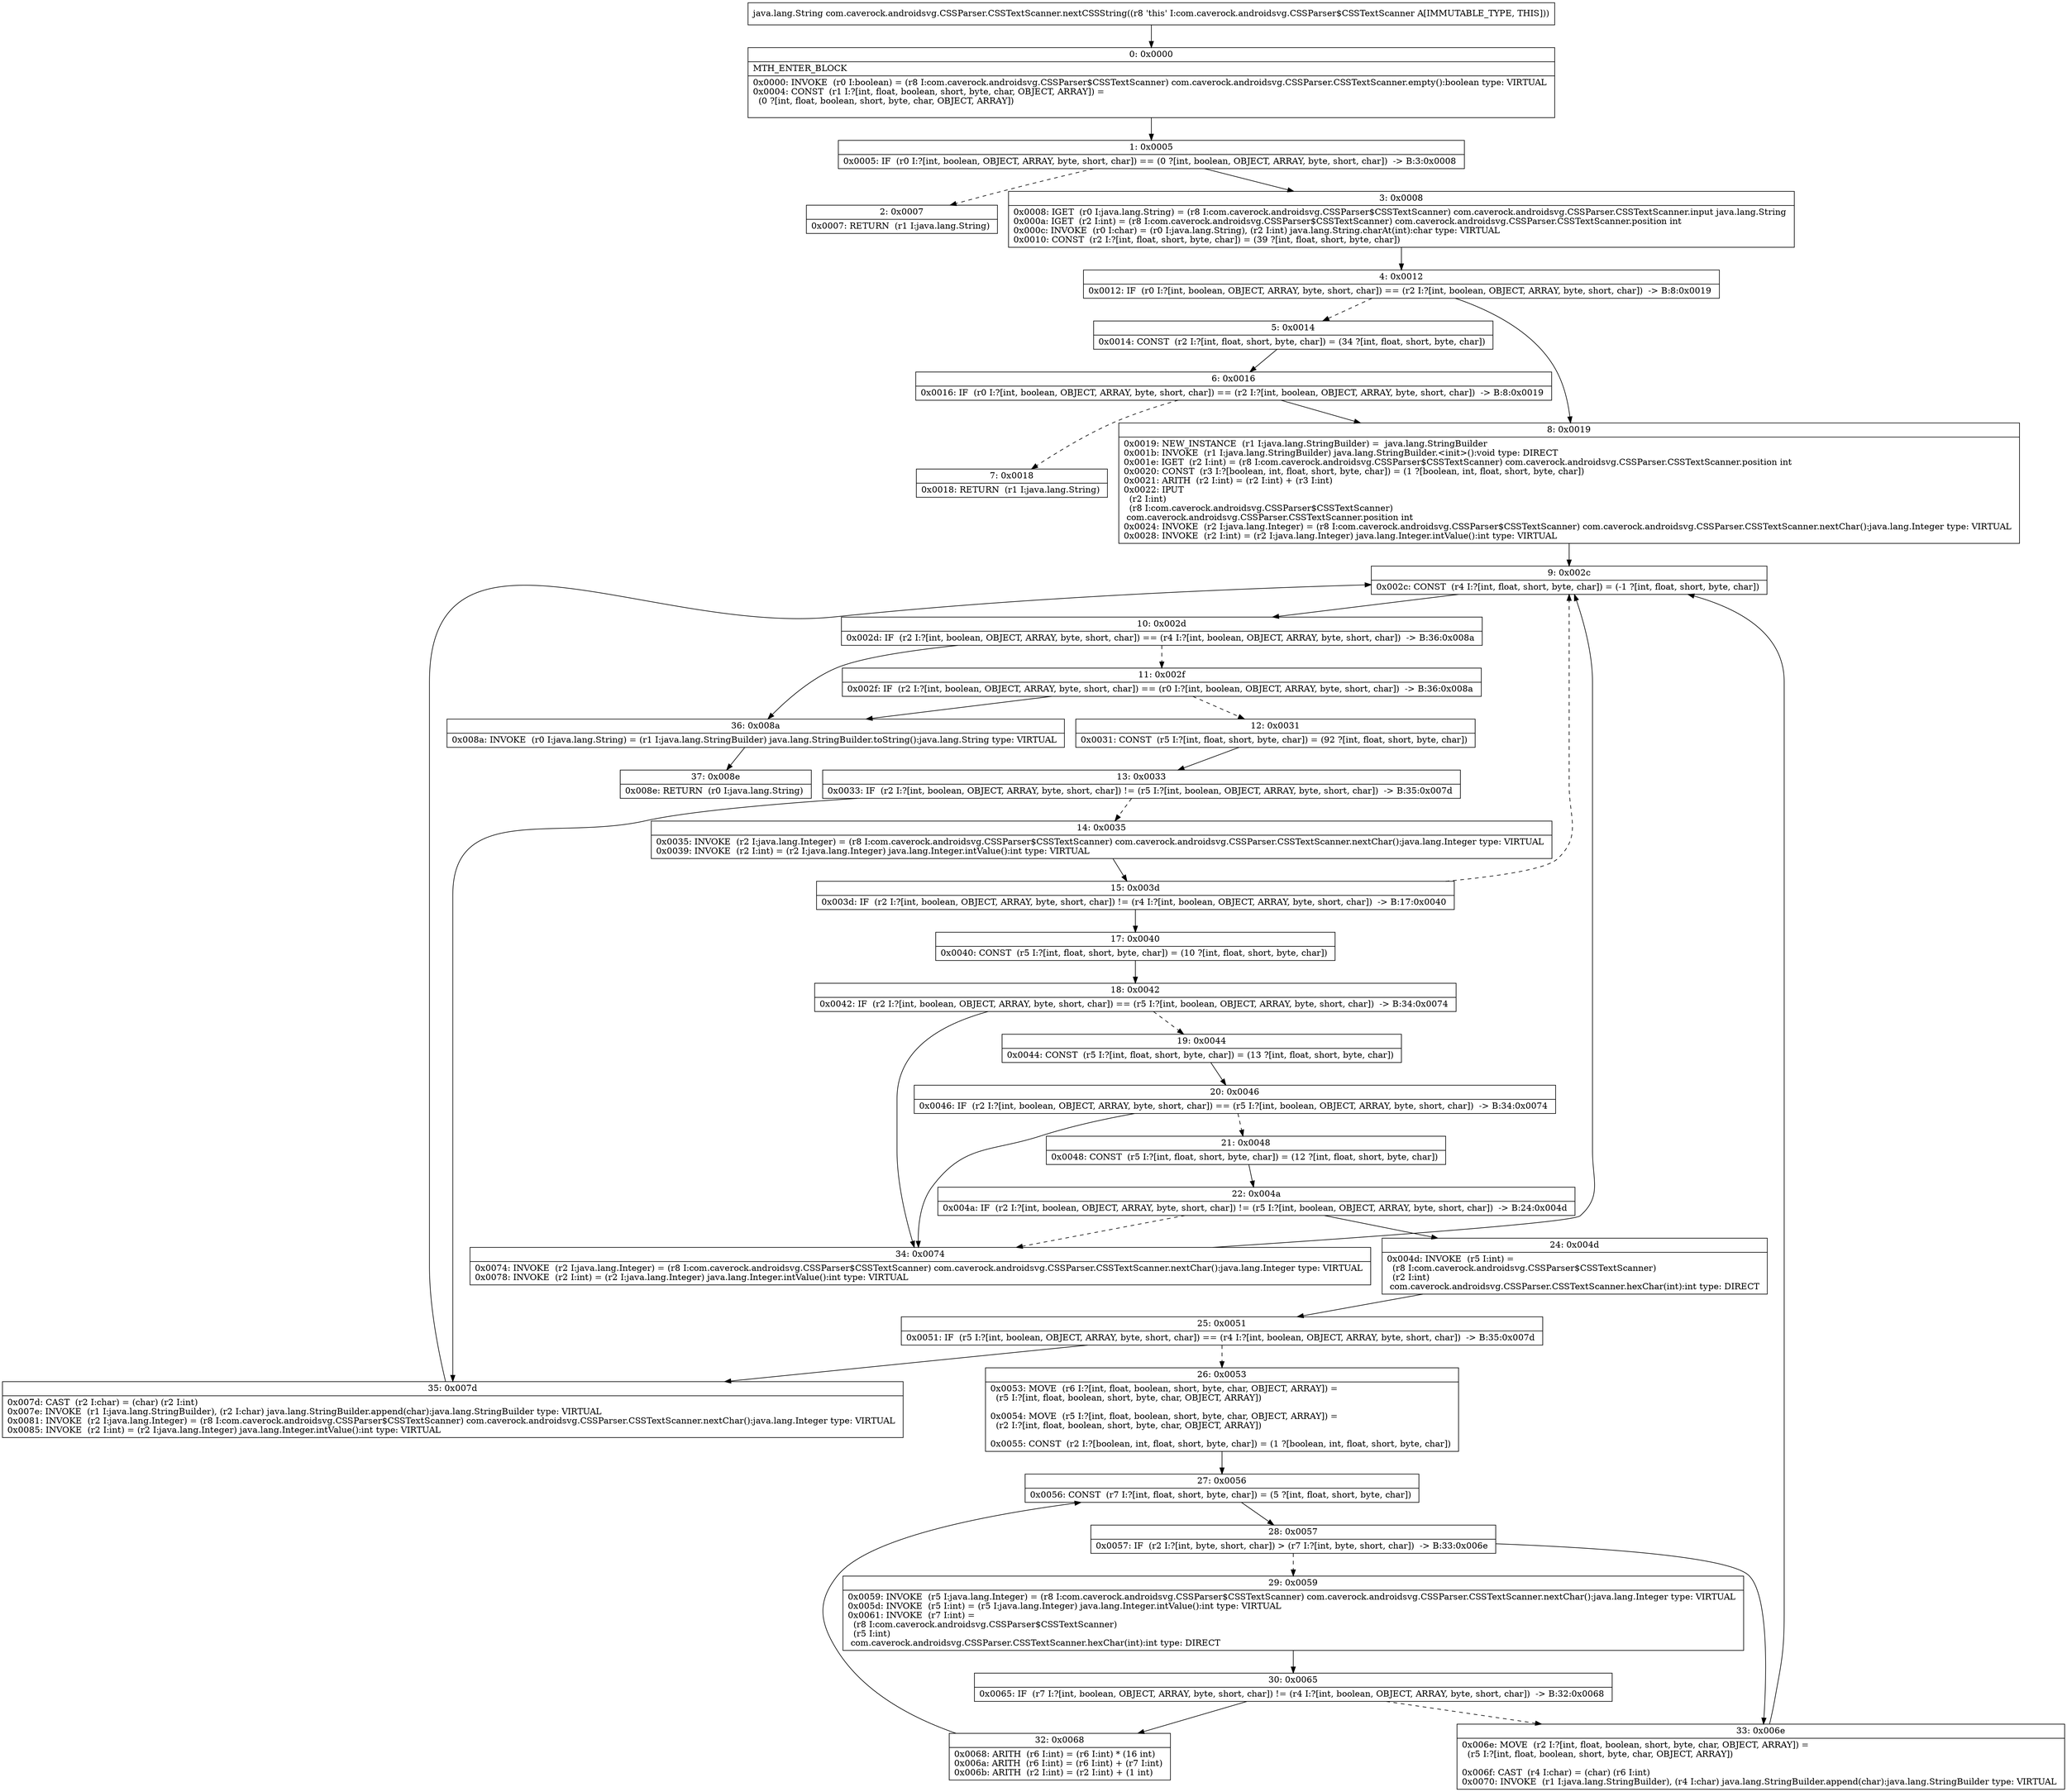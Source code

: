 digraph "CFG forcom.caverock.androidsvg.CSSParser.CSSTextScanner.nextCSSString()Ljava\/lang\/String;" {
Node_0 [shape=record,label="{0\:\ 0x0000|MTH_ENTER_BLOCK\l|0x0000: INVOKE  (r0 I:boolean) = (r8 I:com.caverock.androidsvg.CSSParser$CSSTextScanner) com.caverock.androidsvg.CSSParser.CSSTextScanner.empty():boolean type: VIRTUAL \l0x0004: CONST  (r1 I:?[int, float, boolean, short, byte, char, OBJECT, ARRAY]) = \l  (0 ?[int, float, boolean, short, byte, char, OBJECT, ARRAY])\l \l}"];
Node_1 [shape=record,label="{1\:\ 0x0005|0x0005: IF  (r0 I:?[int, boolean, OBJECT, ARRAY, byte, short, char]) == (0 ?[int, boolean, OBJECT, ARRAY, byte, short, char])  \-\> B:3:0x0008 \l}"];
Node_2 [shape=record,label="{2\:\ 0x0007|0x0007: RETURN  (r1 I:java.lang.String) \l}"];
Node_3 [shape=record,label="{3\:\ 0x0008|0x0008: IGET  (r0 I:java.lang.String) = (r8 I:com.caverock.androidsvg.CSSParser$CSSTextScanner) com.caverock.androidsvg.CSSParser.CSSTextScanner.input java.lang.String \l0x000a: IGET  (r2 I:int) = (r8 I:com.caverock.androidsvg.CSSParser$CSSTextScanner) com.caverock.androidsvg.CSSParser.CSSTextScanner.position int \l0x000c: INVOKE  (r0 I:char) = (r0 I:java.lang.String), (r2 I:int) java.lang.String.charAt(int):char type: VIRTUAL \l0x0010: CONST  (r2 I:?[int, float, short, byte, char]) = (39 ?[int, float, short, byte, char]) \l}"];
Node_4 [shape=record,label="{4\:\ 0x0012|0x0012: IF  (r0 I:?[int, boolean, OBJECT, ARRAY, byte, short, char]) == (r2 I:?[int, boolean, OBJECT, ARRAY, byte, short, char])  \-\> B:8:0x0019 \l}"];
Node_5 [shape=record,label="{5\:\ 0x0014|0x0014: CONST  (r2 I:?[int, float, short, byte, char]) = (34 ?[int, float, short, byte, char]) \l}"];
Node_6 [shape=record,label="{6\:\ 0x0016|0x0016: IF  (r0 I:?[int, boolean, OBJECT, ARRAY, byte, short, char]) == (r2 I:?[int, boolean, OBJECT, ARRAY, byte, short, char])  \-\> B:8:0x0019 \l}"];
Node_7 [shape=record,label="{7\:\ 0x0018|0x0018: RETURN  (r1 I:java.lang.String) \l}"];
Node_8 [shape=record,label="{8\:\ 0x0019|0x0019: NEW_INSTANCE  (r1 I:java.lang.StringBuilder) =  java.lang.StringBuilder \l0x001b: INVOKE  (r1 I:java.lang.StringBuilder) java.lang.StringBuilder.\<init\>():void type: DIRECT \l0x001e: IGET  (r2 I:int) = (r8 I:com.caverock.androidsvg.CSSParser$CSSTextScanner) com.caverock.androidsvg.CSSParser.CSSTextScanner.position int \l0x0020: CONST  (r3 I:?[boolean, int, float, short, byte, char]) = (1 ?[boolean, int, float, short, byte, char]) \l0x0021: ARITH  (r2 I:int) = (r2 I:int) + (r3 I:int) \l0x0022: IPUT  \l  (r2 I:int)\l  (r8 I:com.caverock.androidsvg.CSSParser$CSSTextScanner)\l com.caverock.androidsvg.CSSParser.CSSTextScanner.position int \l0x0024: INVOKE  (r2 I:java.lang.Integer) = (r8 I:com.caverock.androidsvg.CSSParser$CSSTextScanner) com.caverock.androidsvg.CSSParser.CSSTextScanner.nextChar():java.lang.Integer type: VIRTUAL \l0x0028: INVOKE  (r2 I:int) = (r2 I:java.lang.Integer) java.lang.Integer.intValue():int type: VIRTUAL \l}"];
Node_9 [shape=record,label="{9\:\ 0x002c|0x002c: CONST  (r4 I:?[int, float, short, byte, char]) = (\-1 ?[int, float, short, byte, char]) \l}"];
Node_10 [shape=record,label="{10\:\ 0x002d|0x002d: IF  (r2 I:?[int, boolean, OBJECT, ARRAY, byte, short, char]) == (r4 I:?[int, boolean, OBJECT, ARRAY, byte, short, char])  \-\> B:36:0x008a \l}"];
Node_11 [shape=record,label="{11\:\ 0x002f|0x002f: IF  (r2 I:?[int, boolean, OBJECT, ARRAY, byte, short, char]) == (r0 I:?[int, boolean, OBJECT, ARRAY, byte, short, char])  \-\> B:36:0x008a \l}"];
Node_12 [shape=record,label="{12\:\ 0x0031|0x0031: CONST  (r5 I:?[int, float, short, byte, char]) = (92 ?[int, float, short, byte, char]) \l}"];
Node_13 [shape=record,label="{13\:\ 0x0033|0x0033: IF  (r2 I:?[int, boolean, OBJECT, ARRAY, byte, short, char]) != (r5 I:?[int, boolean, OBJECT, ARRAY, byte, short, char])  \-\> B:35:0x007d \l}"];
Node_14 [shape=record,label="{14\:\ 0x0035|0x0035: INVOKE  (r2 I:java.lang.Integer) = (r8 I:com.caverock.androidsvg.CSSParser$CSSTextScanner) com.caverock.androidsvg.CSSParser.CSSTextScanner.nextChar():java.lang.Integer type: VIRTUAL \l0x0039: INVOKE  (r2 I:int) = (r2 I:java.lang.Integer) java.lang.Integer.intValue():int type: VIRTUAL \l}"];
Node_15 [shape=record,label="{15\:\ 0x003d|0x003d: IF  (r2 I:?[int, boolean, OBJECT, ARRAY, byte, short, char]) != (r4 I:?[int, boolean, OBJECT, ARRAY, byte, short, char])  \-\> B:17:0x0040 \l}"];
Node_17 [shape=record,label="{17\:\ 0x0040|0x0040: CONST  (r5 I:?[int, float, short, byte, char]) = (10 ?[int, float, short, byte, char]) \l}"];
Node_18 [shape=record,label="{18\:\ 0x0042|0x0042: IF  (r2 I:?[int, boolean, OBJECT, ARRAY, byte, short, char]) == (r5 I:?[int, boolean, OBJECT, ARRAY, byte, short, char])  \-\> B:34:0x0074 \l}"];
Node_19 [shape=record,label="{19\:\ 0x0044|0x0044: CONST  (r5 I:?[int, float, short, byte, char]) = (13 ?[int, float, short, byte, char]) \l}"];
Node_20 [shape=record,label="{20\:\ 0x0046|0x0046: IF  (r2 I:?[int, boolean, OBJECT, ARRAY, byte, short, char]) == (r5 I:?[int, boolean, OBJECT, ARRAY, byte, short, char])  \-\> B:34:0x0074 \l}"];
Node_21 [shape=record,label="{21\:\ 0x0048|0x0048: CONST  (r5 I:?[int, float, short, byte, char]) = (12 ?[int, float, short, byte, char]) \l}"];
Node_22 [shape=record,label="{22\:\ 0x004a|0x004a: IF  (r2 I:?[int, boolean, OBJECT, ARRAY, byte, short, char]) != (r5 I:?[int, boolean, OBJECT, ARRAY, byte, short, char])  \-\> B:24:0x004d \l}"];
Node_24 [shape=record,label="{24\:\ 0x004d|0x004d: INVOKE  (r5 I:int) = \l  (r8 I:com.caverock.androidsvg.CSSParser$CSSTextScanner)\l  (r2 I:int)\l com.caverock.androidsvg.CSSParser.CSSTextScanner.hexChar(int):int type: DIRECT \l}"];
Node_25 [shape=record,label="{25\:\ 0x0051|0x0051: IF  (r5 I:?[int, boolean, OBJECT, ARRAY, byte, short, char]) == (r4 I:?[int, boolean, OBJECT, ARRAY, byte, short, char])  \-\> B:35:0x007d \l}"];
Node_26 [shape=record,label="{26\:\ 0x0053|0x0053: MOVE  (r6 I:?[int, float, boolean, short, byte, char, OBJECT, ARRAY]) = \l  (r5 I:?[int, float, boolean, short, byte, char, OBJECT, ARRAY])\l \l0x0054: MOVE  (r5 I:?[int, float, boolean, short, byte, char, OBJECT, ARRAY]) = \l  (r2 I:?[int, float, boolean, short, byte, char, OBJECT, ARRAY])\l \l0x0055: CONST  (r2 I:?[boolean, int, float, short, byte, char]) = (1 ?[boolean, int, float, short, byte, char]) \l}"];
Node_27 [shape=record,label="{27\:\ 0x0056|0x0056: CONST  (r7 I:?[int, float, short, byte, char]) = (5 ?[int, float, short, byte, char]) \l}"];
Node_28 [shape=record,label="{28\:\ 0x0057|0x0057: IF  (r2 I:?[int, byte, short, char]) \> (r7 I:?[int, byte, short, char])  \-\> B:33:0x006e \l}"];
Node_29 [shape=record,label="{29\:\ 0x0059|0x0059: INVOKE  (r5 I:java.lang.Integer) = (r8 I:com.caverock.androidsvg.CSSParser$CSSTextScanner) com.caverock.androidsvg.CSSParser.CSSTextScanner.nextChar():java.lang.Integer type: VIRTUAL \l0x005d: INVOKE  (r5 I:int) = (r5 I:java.lang.Integer) java.lang.Integer.intValue():int type: VIRTUAL \l0x0061: INVOKE  (r7 I:int) = \l  (r8 I:com.caverock.androidsvg.CSSParser$CSSTextScanner)\l  (r5 I:int)\l com.caverock.androidsvg.CSSParser.CSSTextScanner.hexChar(int):int type: DIRECT \l}"];
Node_30 [shape=record,label="{30\:\ 0x0065|0x0065: IF  (r7 I:?[int, boolean, OBJECT, ARRAY, byte, short, char]) != (r4 I:?[int, boolean, OBJECT, ARRAY, byte, short, char])  \-\> B:32:0x0068 \l}"];
Node_32 [shape=record,label="{32\:\ 0x0068|0x0068: ARITH  (r6 I:int) = (r6 I:int) * (16 int) \l0x006a: ARITH  (r6 I:int) = (r6 I:int) + (r7 I:int) \l0x006b: ARITH  (r2 I:int) = (r2 I:int) + (1 int) \l}"];
Node_33 [shape=record,label="{33\:\ 0x006e|0x006e: MOVE  (r2 I:?[int, float, boolean, short, byte, char, OBJECT, ARRAY]) = \l  (r5 I:?[int, float, boolean, short, byte, char, OBJECT, ARRAY])\l \l0x006f: CAST  (r4 I:char) = (char) (r6 I:int) \l0x0070: INVOKE  (r1 I:java.lang.StringBuilder), (r4 I:char) java.lang.StringBuilder.append(char):java.lang.StringBuilder type: VIRTUAL \l}"];
Node_34 [shape=record,label="{34\:\ 0x0074|0x0074: INVOKE  (r2 I:java.lang.Integer) = (r8 I:com.caverock.androidsvg.CSSParser$CSSTextScanner) com.caverock.androidsvg.CSSParser.CSSTextScanner.nextChar():java.lang.Integer type: VIRTUAL \l0x0078: INVOKE  (r2 I:int) = (r2 I:java.lang.Integer) java.lang.Integer.intValue():int type: VIRTUAL \l}"];
Node_35 [shape=record,label="{35\:\ 0x007d|0x007d: CAST  (r2 I:char) = (char) (r2 I:int) \l0x007e: INVOKE  (r1 I:java.lang.StringBuilder), (r2 I:char) java.lang.StringBuilder.append(char):java.lang.StringBuilder type: VIRTUAL \l0x0081: INVOKE  (r2 I:java.lang.Integer) = (r8 I:com.caverock.androidsvg.CSSParser$CSSTextScanner) com.caverock.androidsvg.CSSParser.CSSTextScanner.nextChar():java.lang.Integer type: VIRTUAL \l0x0085: INVOKE  (r2 I:int) = (r2 I:java.lang.Integer) java.lang.Integer.intValue():int type: VIRTUAL \l}"];
Node_36 [shape=record,label="{36\:\ 0x008a|0x008a: INVOKE  (r0 I:java.lang.String) = (r1 I:java.lang.StringBuilder) java.lang.StringBuilder.toString():java.lang.String type: VIRTUAL \l}"];
Node_37 [shape=record,label="{37\:\ 0x008e|0x008e: RETURN  (r0 I:java.lang.String) \l}"];
MethodNode[shape=record,label="{java.lang.String com.caverock.androidsvg.CSSParser.CSSTextScanner.nextCSSString((r8 'this' I:com.caverock.androidsvg.CSSParser$CSSTextScanner A[IMMUTABLE_TYPE, THIS])) }"];
MethodNode -> Node_0;
Node_0 -> Node_1;
Node_1 -> Node_2[style=dashed];
Node_1 -> Node_3;
Node_3 -> Node_4;
Node_4 -> Node_5[style=dashed];
Node_4 -> Node_8;
Node_5 -> Node_6;
Node_6 -> Node_7[style=dashed];
Node_6 -> Node_8;
Node_8 -> Node_9;
Node_9 -> Node_10;
Node_10 -> Node_11[style=dashed];
Node_10 -> Node_36;
Node_11 -> Node_12[style=dashed];
Node_11 -> Node_36;
Node_12 -> Node_13;
Node_13 -> Node_14[style=dashed];
Node_13 -> Node_35;
Node_14 -> Node_15;
Node_15 -> Node_17;
Node_15 -> Node_9[style=dashed];
Node_17 -> Node_18;
Node_18 -> Node_19[style=dashed];
Node_18 -> Node_34;
Node_19 -> Node_20;
Node_20 -> Node_21[style=dashed];
Node_20 -> Node_34;
Node_21 -> Node_22;
Node_22 -> Node_24;
Node_22 -> Node_34[style=dashed];
Node_24 -> Node_25;
Node_25 -> Node_26[style=dashed];
Node_25 -> Node_35;
Node_26 -> Node_27;
Node_27 -> Node_28;
Node_28 -> Node_29[style=dashed];
Node_28 -> Node_33;
Node_29 -> Node_30;
Node_30 -> Node_32;
Node_30 -> Node_33[style=dashed];
Node_32 -> Node_27;
Node_33 -> Node_9;
Node_34 -> Node_9;
Node_35 -> Node_9;
Node_36 -> Node_37;
}

